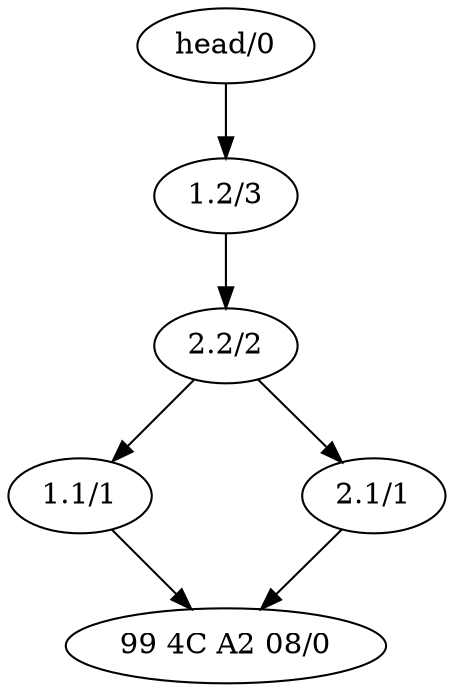     digraph graphname {
        //rankdir=LR;  // Rank Direction Left to Right

        nodesep=1.0 // increases the separation between nodes
        edge [];
        //splines = true;

        n_000[label="head/0"];
n_001[label="1.2/3"];
n_002[label="2.2/2"];
n_003[label="1.1/1"];
n_004[label="99 4C A2 08/0"];
n_005[label="2.1/1"];
        n_000 -> n_001
n_001 -> n_002
n_002 -> n_003
n_002 -> n_005
n_003 -> n_004
n_005 -> n_004
    }
    
